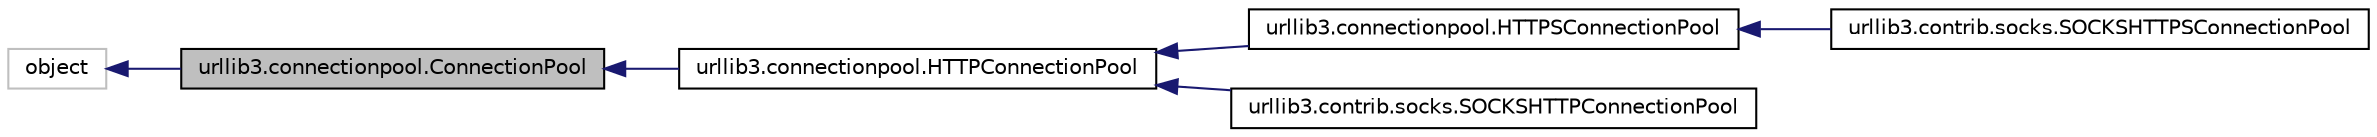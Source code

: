 digraph "urllib3.connectionpool.ConnectionPool"
{
 // LATEX_PDF_SIZE
  edge [fontname="Helvetica",fontsize="10",labelfontname="Helvetica",labelfontsize="10"];
  node [fontname="Helvetica",fontsize="10",shape=record];
  rankdir="LR";
  Node1 [label="urllib3.connectionpool.ConnectionPool",height=0.2,width=0.4,color="black", fillcolor="grey75", style="filled", fontcolor="black",tooltip=" "];
  Node2 -> Node1 [dir="back",color="midnightblue",fontsize="10",style="solid"];
  Node2 [label="object",height=0.2,width=0.4,color="grey75", fillcolor="white", style="filled",tooltip=" "];
  Node1 -> Node3 [dir="back",color="midnightblue",fontsize="10",style="solid"];
  Node3 [label="urllib3.connectionpool.HTTPConnectionPool",height=0.2,width=0.4,color="black", fillcolor="white", style="filled",URL="$classurllib3_1_1connectionpool_1_1HTTPConnectionPool.html",tooltip=" "];
  Node3 -> Node4 [dir="back",color="midnightblue",fontsize="10",style="solid"];
  Node4 [label="urllib3.connectionpool.HTTPSConnectionPool",height=0.2,width=0.4,color="black", fillcolor="white", style="filled",URL="$classurllib3_1_1connectionpool_1_1HTTPSConnectionPool.html",tooltip=" "];
  Node4 -> Node5 [dir="back",color="midnightblue",fontsize="10",style="solid"];
  Node5 [label="urllib3.contrib.socks.SOCKSHTTPSConnectionPool",height=0.2,width=0.4,color="black", fillcolor="white", style="filled",URL="$classurllib3_1_1contrib_1_1socks_1_1SOCKSHTTPSConnectionPool.html",tooltip=" "];
  Node3 -> Node6 [dir="back",color="midnightblue",fontsize="10",style="solid"];
  Node6 [label="urllib3.contrib.socks.SOCKSHTTPConnectionPool",height=0.2,width=0.4,color="black", fillcolor="white", style="filled",URL="$classurllib3_1_1contrib_1_1socks_1_1SOCKSHTTPConnectionPool.html",tooltip=" "];
}
